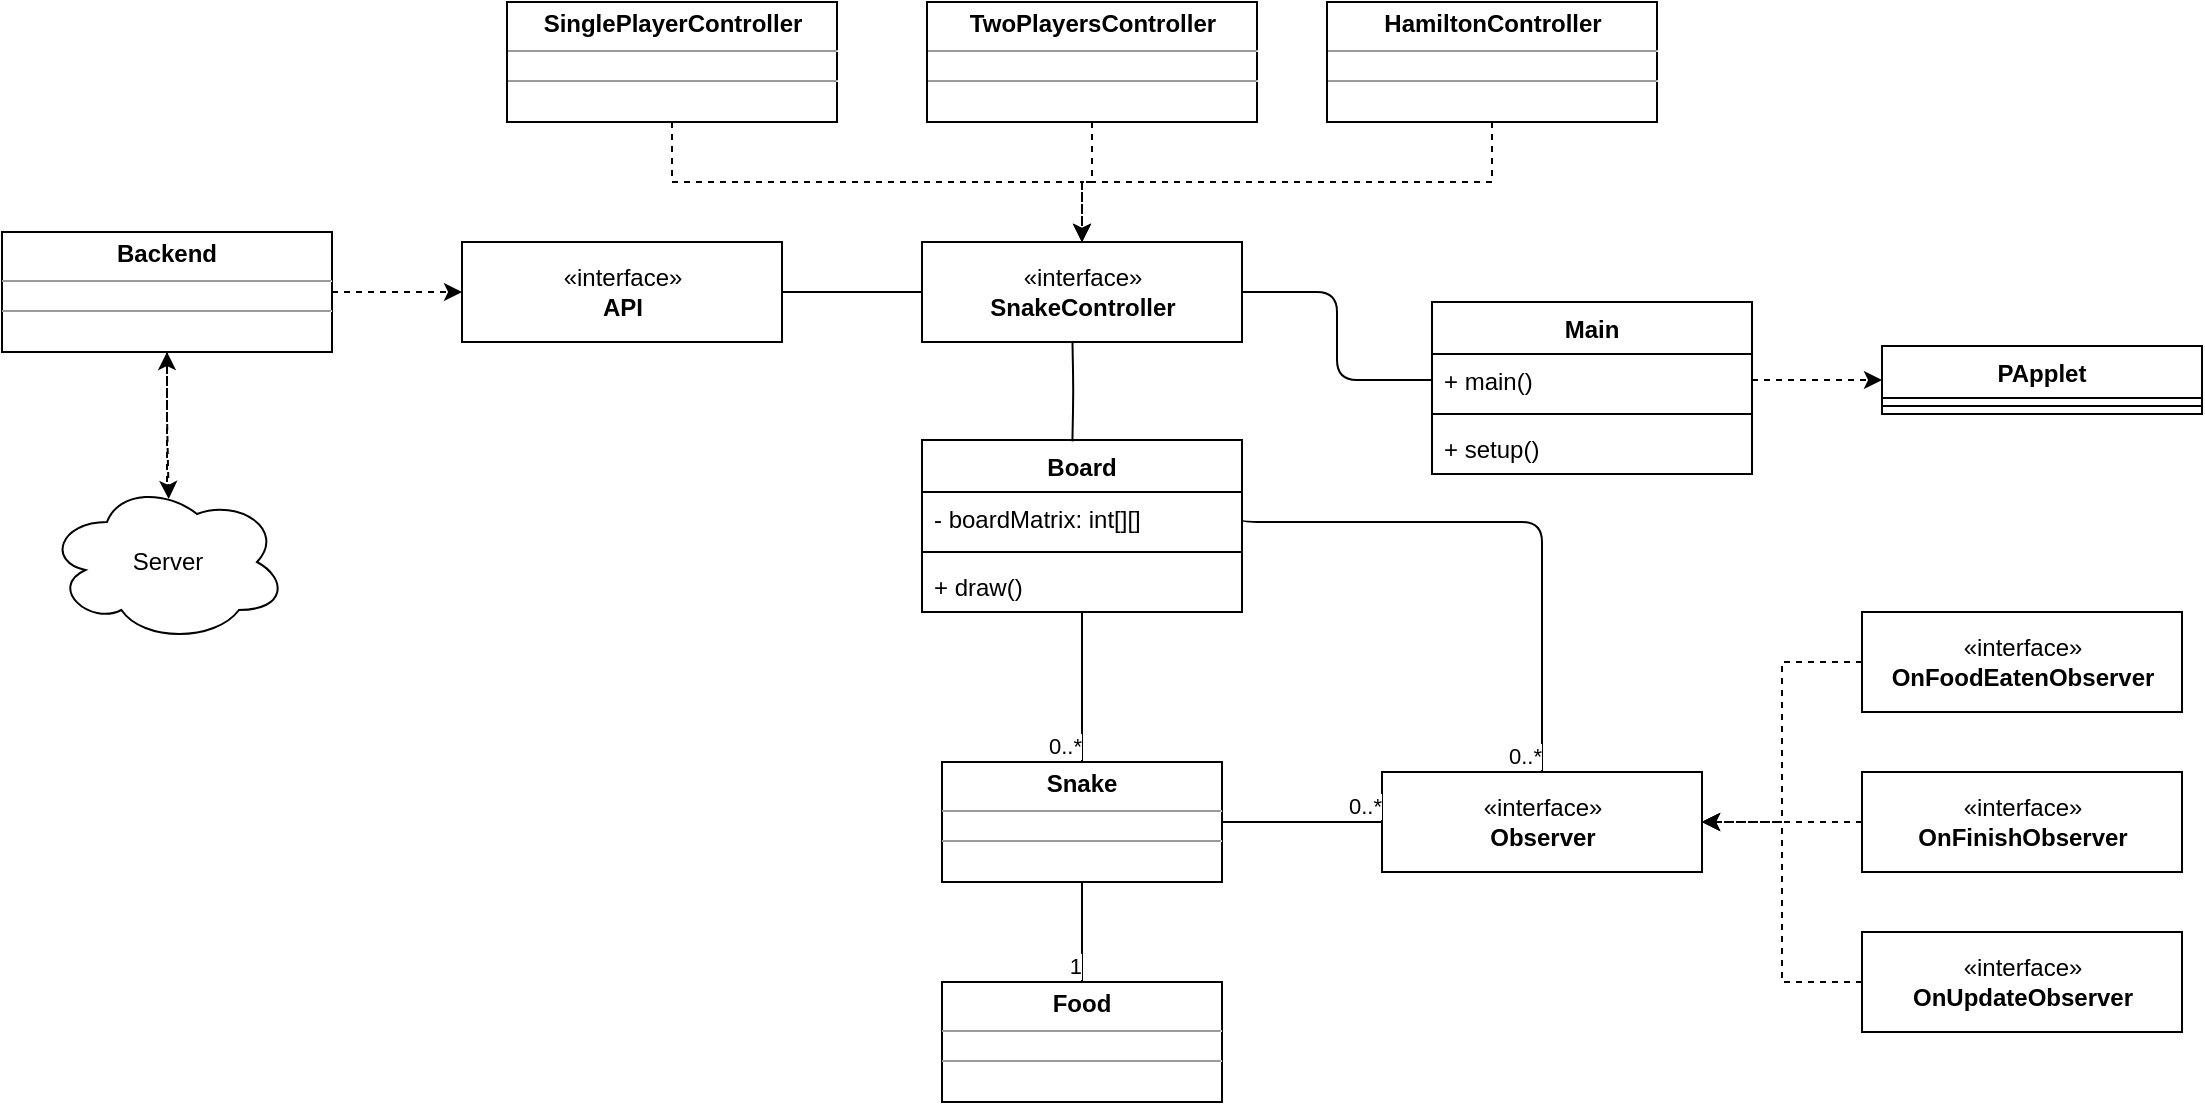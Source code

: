 <mxfile version="14.6.13" type="device"><diagram id="xkCskfEeUz_aOZ0Dr_ck" name="Page-1"><mxGraphModel dx="1768" dy="680" grid="1" gridSize="10" guides="1" tooltips="1" connect="1" arrows="1" fold="1" page="1" pageScale="1" pageWidth="850" pageHeight="1100" math="0" shadow="0"><root><mxCell id="0"/><mxCell id="1" parent="0"/><mxCell id="0JiLmBggKfg37jac6A56-3" value="&lt;p style=&quot;margin: 0px ; margin-top: 4px ; text-align: center&quot;&gt;&lt;b&gt;Snake&lt;/b&gt;&lt;/p&gt;&lt;hr size=&quot;1&quot;&gt;&lt;div style=&quot;height: 2px&quot;&gt;&lt;/div&gt;&lt;hr size=&quot;1&quot;&gt;&lt;div style=&quot;height: 2px&quot;&gt;&lt;/div&gt;" style="verticalAlign=top;align=left;overflow=fill;fontSize=12;fontFamily=Helvetica;html=1;" vertex="1" parent="1"><mxGeometry x="180" y="490" width="140" height="60" as="geometry"/></mxCell><mxCell id="0JiLmBggKfg37jac6A56-19" style="edgeStyle=orthogonalEdgeStyle;rounded=0;orthogonalLoop=1;jettySize=auto;html=1;entryX=1;entryY=0.5;entryDx=0;entryDy=0;dashed=1;" edge="1" parent="1" source="0JiLmBggKfg37jac6A56-5" target="0JiLmBggKfg37jac6A56-18"><mxGeometry relative="1" as="geometry"/></mxCell><mxCell id="0JiLmBggKfg37jac6A56-5" value="«interface»&lt;br&gt;&lt;b&gt;OnFoodEatenObserver&lt;/b&gt;" style="html=1;" vertex="1" parent="1"><mxGeometry x="640" y="415" width="160" height="50" as="geometry"/></mxCell><mxCell id="0JiLmBggKfg37jac6A56-9" value="" style="endArrow=none;html=1;edgeStyle=orthogonalEdgeStyle;entryX=0.5;entryY=0;entryDx=0;entryDy=0;exitX=0.5;exitY=1.009;exitDx=0;exitDy=0;exitPerimeter=0;" edge="1" parent="1" source="0JiLmBggKfg37jac6A56-26" target="0JiLmBggKfg37jac6A56-3"><mxGeometry relative="1" as="geometry"><mxPoint x="250" y="440" as="sourcePoint"/><mxPoint x="410" y="450" as="targetPoint"/></mxGeometry></mxCell><mxCell id="0JiLmBggKfg37jac6A56-11" value="0..*" style="edgeLabel;resizable=0;html=1;align=right;verticalAlign=bottom;" connectable="0" vertex="1" parent="0JiLmBggKfg37jac6A56-9"><mxGeometry x="1" relative="1" as="geometry"/></mxCell><mxCell id="0JiLmBggKfg37jac6A56-12" value="&lt;p style=&quot;margin: 0px ; margin-top: 4px ; text-align: center&quot;&gt;&lt;b&gt;Food&lt;/b&gt;&lt;/p&gt;&lt;hr size=&quot;1&quot;&gt;&lt;div style=&quot;height: 2px&quot;&gt;&lt;/div&gt;&lt;hr size=&quot;1&quot;&gt;&lt;div style=&quot;height: 2px&quot;&gt;&lt;/div&gt;" style="verticalAlign=top;align=left;overflow=fill;fontSize=12;fontFamily=Helvetica;html=1;" vertex="1" parent="1"><mxGeometry x="180" y="600" width="140" height="60" as="geometry"/></mxCell><mxCell id="0JiLmBggKfg37jac6A56-13" value="" style="endArrow=none;html=1;edgeStyle=orthogonalEdgeStyle;exitX=0.5;exitY=1;exitDx=0;exitDy=0;entryX=0.5;entryY=0;entryDx=0;entryDy=0;" edge="1" parent="1" source="0JiLmBggKfg37jac6A56-3" target="0JiLmBggKfg37jac6A56-12"><mxGeometry relative="1" as="geometry"><mxPoint x="260" y="430" as="sourcePoint"/><mxPoint x="260" y="510" as="targetPoint"/></mxGeometry></mxCell><mxCell id="0JiLmBggKfg37jac6A56-14" value="1" style="edgeLabel;resizable=0;html=1;align=right;verticalAlign=bottom;" connectable="0" vertex="1" parent="0JiLmBggKfg37jac6A56-13"><mxGeometry x="1" relative="1" as="geometry"/></mxCell><mxCell id="0JiLmBggKfg37jac6A56-20" style="edgeStyle=orthogonalEdgeStyle;rounded=0;orthogonalLoop=1;jettySize=auto;html=1;dashed=1;" edge="1" parent="1" source="0JiLmBggKfg37jac6A56-16" target="0JiLmBggKfg37jac6A56-18"><mxGeometry relative="1" as="geometry"/></mxCell><mxCell id="0JiLmBggKfg37jac6A56-16" value="«interface»&lt;br&gt;&lt;b&gt;OnFinishObserver&lt;/b&gt;" style="html=1;" vertex="1" parent="1"><mxGeometry x="640" y="495" width="160" height="50" as="geometry"/></mxCell><mxCell id="0JiLmBggKfg37jac6A56-21" style="edgeStyle=orthogonalEdgeStyle;rounded=0;orthogonalLoop=1;jettySize=auto;html=1;entryX=1;entryY=0.5;entryDx=0;entryDy=0;dashed=1;" edge="1" parent="1" source="0JiLmBggKfg37jac6A56-17" target="0JiLmBggKfg37jac6A56-18"><mxGeometry relative="1" as="geometry"/></mxCell><mxCell id="0JiLmBggKfg37jac6A56-17" value="«interface»&lt;br&gt;&lt;b&gt;OnUpdateObserver&lt;/b&gt;" style="html=1;" vertex="1" parent="1"><mxGeometry x="640" y="575" width="160" height="50" as="geometry"/></mxCell><mxCell id="0JiLmBggKfg37jac6A56-18" value="«interface»&lt;br&gt;&lt;b&gt;Observer&lt;/b&gt;" style="html=1;" vertex="1" parent="1"><mxGeometry x="400" y="495" width="160" height="50" as="geometry"/></mxCell><mxCell id="0JiLmBggKfg37jac6A56-22" value="" style="endArrow=none;html=1;edgeStyle=orthogonalEdgeStyle;exitX=1;exitY=0.5;exitDx=0;exitDy=0;entryX=0;entryY=0.5;entryDx=0;entryDy=0;" edge="1" parent="1" source="0JiLmBggKfg37jac6A56-3" target="0JiLmBggKfg37jac6A56-18"><mxGeometry relative="1" as="geometry"><mxPoint x="260" y="430" as="sourcePoint"/><mxPoint x="260" y="500" as="targetPoint"/><Array as="points"><mxPoint x="400" y="520"/></Array></mxGeometry></mxCell><mxCell id="0JiLmBggKfg37jac6A56-23" value="0..*" style="edgeLabel;resizable=0;html=1;align=right;verticalAlign=bottom;" connectable="0" vertex="1" parent="0JiLmBggKfg37jac6A56-22"><mxGeometry x="1" relative="1" as="geometry"/></mxCell><mxCell id="0JiLmBggKfg37jac6A56-25" value="Board" style="swimlane;fontStyle=1;align=center;verticalAlign=top;childLayout=stackLayout;horizontal=1;startSize=26;horizontalStack=0;resizeParent=1;resizeParentMax=0;resizeLast=0;collapsible=1;marginBottom=0;" vertex="1" parent="1"><mxGeometry x="170" y="329" width="160" height="86" as="geometry"/></mxCell><mxCell id="0JiLmBggKfg37jac6A56-28" value="- boardMatrix: int[][]" style="text;strokeColor=none;fillColor=none;align=left;verticalAlign=top;spacingLeft=4;spacingRight=4;overflow=hidden;rotatable=0;points=[[0,0.5],[1,0.5]];portConstraint=eastwest;" vertex="1" parent="0JiLmBggKfg37jac6A56-25"><mxGeometry y="26" width="160" height="26" as="geometry"/></mxCell><mxCell id="0JiLmBggKfg37jac6A56-27" value="" style="line;strokeWidth=1;fillColor=none;align=left;verticalAlign=middle;spacingTop=-1;spacingLeft=3;spacingRight=3;rotatable=0;labelPosition=right;points=[];portConstraint=eastwest;" vertex="1" parent="0JiLmBggKfg37jac6A56-25"><mxGeometry y="52" width="160" height="8" as="geometry"/></mxCell><mxCell id="0JiLmBggKfg37jac6A56-26" value="+ draw()" style="text;strokeColor=none;fillColor=none;align=left;verticalAlign=top;spacingLeft=4;spacingRight=4;overflow=hidden;rotatable=0;points=[[0,0.5],[1,0.5]];portConstraint=eastwest;" vertex="1" parent="0JiLmBggKfg37jac6A56-25"><mxGeometry y="60" width="160" height="26" as="geometry"/></mxCell><mxCell id="0JiLmBggKfg37jac6A56-29" value="" style="endArrow=none;html=1;edgeStyle=orthogonalEdgeStyle;exitX=0.466;exitY=1.001;exitDx=0;exitDy=0;exitPerimeter=0;entryX=0.47;entryY=0.008;entryDx=0;entryDy=0;entryPerimeter=0;" edge="1" parent="1" target="0JiLmBggKfg37jac6A56-25"><mxGeometry relative="1" as="geometry"><mxPoint x="245.24" y="280.06" as="sourcePoint"/><mxPoint x="245" y="320" as="targetPoint"/></mxGeometry></mxCell><mxCell id="0JiLmBggKfg37jac6A56-31" value="«interface»&lt;br&gt;&lt;b&gt;SnakeController&lt;/b&gt;" style="html=1;" vertex="1" parent="1"><mxGeometry x="170" y="230" width="160" height="50" as="geometry"/></mxCell><mxCell id="0JiLmBggKfg37jac6A56-40" style="edgeStyle=orthogonalEdgeStyle;rounded=0;orthogonalLoop=1;jettySize=auto;html=1;entryX=0.5;entryY=0;entryDx=0;entryDy=0;dashed=1;" edge="1" parent="1" source="0JiLmBggKfg37jac6A56-35" target="0JiLmBggKfg37jac6A56-31"><mxGeometry relative="1" as="geometry"><Array as="points"><mxPoint x="45" y="200"/><mxPoint x="250" y="200"/></Array></mxGeometry></mxCell><mxCell id="0JiLmBggKfg37jac6A56-35" value="&lt;p style=&quot;margin: 0px ; margin-top: 4px ; text-align: center&quot;&gt;&lt;b&gt;SinglePlayerController&lt;/b&gt;&lt;/p&gt;&lt;hr size=&quot;1&quot;&gt;&lt;div style=&quot;height: 2px&quot;&gt;&lt;/div&gt;&lt;hr size=&quot;1&quot;&gt;&lt;div style=&quot;height: 2px&quot;&gt;&lt;/div&gt;" style="verticalAlign=top;align=left;overflow=fill;fontSize=12;fontFamily=Helvetica;html=1;" vertex="1" parent="1"><mxGeometry x="-37.5" y="110" width="165" height="60" as="geometry"/></mxCell><mxCell id="0JiLmBggKfg37jac6A56-41" style="edgeStyle=orthogonalEdgeStyle;rounded=0;orthogonalLoop=1;jettySize=auto;html=1;entryX=0.5;entryY=0;entryDx=0;entryDy=0;dashed=1;" edge="1" parent="1" source="0JiLmBggKfg37jac6A56-38" target="0JiLmBggKfg37jac6A56-31"><mxGeometry relative="1" as="geometry"/></mxCell><mxCell id="0JiLmBggKfg37jac6A56-38" value="&lt;p style=&quot;margin: 0px ; margin-top: 4px ; text-align: center&quot;&gt;&lt;b&gt;TwoPlayersController&lt;/b&gt;&lt;/p&gt;&lt;hr size=&quot;1&quot;&gt;&lt;div style=&quot;height: 2px&quot;&gt;&lt;/div&gt;&lt;hr size=&quot;1&quot;&gt;&lt;div style=&quot;height: 2px&quot;&gt;&lt;/div&gt;" style="verticalAlign=top;align=left;overflow=fill;fontSize=12;fontFamily=Helvetica;html=1;" vertex="1" parent="1"><mxGeometry x="172.5" y="110" width="165" height="60" as="geometry"/></mxCell><mxCell id="0JiLmBggKfg37jac6A56-42" style="edgeStyle=orthogonalEdgeStyle;rounded=0;orthogonalLoop=1;jettySize=auto;html=1;entryX=0.5;entryY=0;entryDx=0;entryDy=0;dashed=1;" edge="1" parent="1" source="0JiLmBggKfg37jac6A56-39" target="0JiLmBggKfg37jac6A56-31"><mxGeometry relative="1" as="geometry"><Array as="points"><mxPoint x="455" y="200"/><mxPoint x="250" y="200"/></Array></mxGeometry></mxCell><mxCell id="0JiLmBggKfg37jac6A56-39" value="&lt;p style=&quot;margin: 0px ; margin-top: 4px ; text-align: center&quot;&gt;&lt;b&gt;HamiltonController&lt;/b&gt;&lt;/p&gt;&lt;hr size=&quot;1&quot;&gt;&lt;div style=&quot;height: 2px&quot;&gt;&lt;/div&gt;&lt;hr size=&quot;1&quot;&gt;&lt;div style=&quot;height: 2px&quot;&gt;&lt;/div&gt;" style="verticalAlign=top;align=left;overflow=fill;fontSize=12;fontFamily=Helvetica;html=1;" vertex="1" parent="1"><mxGeometry x="372.5" y="110" width="165" height="60" as="geometry"/></mxCell><mxCell id="0JiLmBggKfg37jac6A56-43" value="Main" style="swimlane;fontStyle=1;align=center;verticalAlign=top;childLayout=stackLayout;horizontal=1;startSize=26;horizontalStack=0;resizeParent=1;resizeParentMax=0;resizeLast=0;collapsible=1;marginBottom=0;" vertex="1" parent="1"><mxGeometry x="425" y="260" width="160" height="86" as="geometry"/></mxCell><mxCell id="0JiLmBggKfg37jac6A56-44" value="+ main()" style="text;strokeColor=none;fillColor=none;align=left;verticalAlign=top;spacingLeft=4;spacingRight=4;overflow=hidden;rotatable=0;points=[[0,0.5],[1,0.5]];portConstraint=eastwest;" vertex="1" parent="0JiLmBggKfg37jac6A56-43"><mxGeometry y="26" width="160" height="26" as="geometry"/></mxCell><mxCell id="0JiLmBggKfg37jac6A56-45" value="" style="line;strokeWidth=1;fillColor=none;align=left;verticalAlign=middle;spacingTop=-1;spacingLeft=3;spacingRight=3;rotatable=0;labelPosition=right;points=[];portConstraint=eastwest;" vertex="1" parent="0JiLmBggKfg37jac6A56-43"><mxGeometry y="52" width="160" height="8" as="geometry"/></mxCell><mxCell id="0JiLmBggKfg37jac6A56-46" value="+ setup()" style="text;strokeColor=none;fillColor=none;align=left;verticalAlign=top;spacingLeft=4;spacingRight=4;overflow=hidden;rotatable=0;points=[[0,0.5],[1,0.5]];portConstraint=eastwest;" vertex="1" parent="0JiLmBggKfg37jac6A56-43"><mxGeometry y="60" width="160" height="26" as="geometry"/></mxCell><mxCell id="0JiLmBggKfg37jac6A56-47" value="PApplet" style="swimlane;fontStyle=1;align=center;verticalAlign=top;childLayout=stackLayout;horizontal=1;startSize=26;horizontalStack=0;resizeParent=1;resizeParentMax=0;resizeLast=0;collapsible=1;marginBottom=0;" vertex="1" parent="1"><mxGeometry x="650" y="282" width="160" height="34" as="geometry"/></mxCell><mxCell id="0JiLmBggKfg37jac6A56-49" value="" style="line;strokeWidth=1;fillColor=none;align=left;verticalAlign=middle;spacingTop=-1;spacingLeft=3;spacingRight=3;rotatable=0;labelPosition=right;points=[];portConstraint=eastwest;" vertex="1" parent="0JiLmBggKfg37jac6A56-47"><mxGeometry y="26" width="160" height="8" as="geometry"/></mxCell><mxCell id="0JiLmBggKfg37jac6A56-51" style="edgeStyle=orthogonalEdgeStyle;rounded=0;orthogonalLoop=1;jettySize=auto;html=1;entryX=0;entryY=0.5;entryDx=0;entryDy=0;dashed=1;" edge="1" parent="1" source="0JiLmBggKfg37jac6A56-44" target="0JiLmBggKfg37jac6A56-47"><mxGeometry relative="1" as="geometry"/></mxCell><mxCell id="0JiLmBggKfg37jac6A56-52" value="" style="endArrow=none;html=1;edgeStyle=orthogonalEdgeStyle;entryX=1;entryY=0.5;entryDx=0;entryDy=0;exitX=0;exitY=0.5;exitDx=0;exitDy=0;" edge="1" parent="1" source="0JiLmBggKfg37jac6A56-44" target="0JiLmBggKfg37jac6A56-31"><mxGeometry relative="1" as="geometry"><mxPoint x="260" y="425.234" as="sourcePoint"/><mxPoint x="260" y="500" as="targetPoint"/></mxGeometry></mxCell><mxCell id="0JiLmBggKfg37jac6A56-55" value="" style="endArrow=none;html=1;edgeStyle=orthogonalEdgeStyle;exitX=1;exitY=0.5;exitDx=0;exitDy=0;entryX=0.5;entryY=0;entryDx=0;entryDy=0;" edge="1" parent="1" source="0JiLmBggKfg37jac6A56-28" target="0JiLmBggKfg37jac6A56-18"><mxGeometry relative="1" as="geometry"><mxPoint x="400" y="415" as="sourcePoint"/><mxPoint x="480" y="415" as="targetPoint"/><Array as="points"><mxPoint x="330" y="370"/><mxPoint x="480" y="370"/></Array></mxGeometry></mxCell><mxCell id="0JiLmBggKfg37jac6A56-56" value="0..*" style="edgeLabel;resizable=0;html=1;align=right;verticalAlign=bottom;" connectable="0" vertex="1" parent="0JiLmBggKfg37jac6A56-55"><mxGeometry x="1" relative="1" as="geometry"/></mxCell><mxCell id="0JiLmBggKfg37jac6A56-57" value="«interface»&lt;br&gt;&lt;b&gt;API&lt;/b&gt;" style="html=1;" vertex="1" parent="1"><mxGeometry x="-60" y="230" width="160" height="50" as="geometry"/></mxCell><mxCell id="0JiLmBggKfg37jac6A56-58" value="" style="endArrow=none;html=1;edgeStyle=orthogonalEdgeStyle;exitX=1;exitY=0.5;exitDx=0;exitDy=0;" edge="1" parent="1" source="0JiLmBggKfg37jac6A56-57"><mxGeometry relative="1" as="geometry"><mxPoint x="255.24" y="290.06" as="sourcePoint"/><mxPoint x="170" y="255" as="targetPoint"/></mxGeometry></mxCell><mxCell id="0JiLmBggKfg37jac6A56-60" style="edgeStyle=orthogonalEdgeStyle;rounded=0;orthogonalLoop=1;jettySize=auto;html=1;entryX=0;entryY=0.5;entryDx=0;entryDy=0;dashed=1;" edge="1" parent="1" source="0JiLmBggKfg37jac6A56-59" target="0JiLmBggKfg37jac6A56-57"><mxGeometry relative="1" as="geometry"/></mxCell><mxCell id="0JiLmBggKfg37jac6A56-62" style="edgeStyle=orthogonalEdgeStyle;rounded=0;orthogonalLoop=1;jettySize=auto;html=1;entryX=0.507;entryY=0.106;entryDx=0;entryDy=0;entryPerimeter=0;dashed=1;" edge="1" parent="1" source="0JiLmBggKfg37jac6A56-59" target="0JiLmBggKfg37jac6A56-61"><mxGeometry relative="1" as="geometry"/></mxCell><mxCell id="0JiLmBggKfg37jac6A56-59" value="&lt;p style=&quot;margin: 0px ; margin-top: 4px ; text-align: center&quot;&gt;&lt;b&gt;Backend&lt;/b&gt;&lt;/p&gt;&lt;hr size=&quot;1&quot;&gt;&lt;div style=&quot;height: 2px&quot;&gt;&lt;/div&gt;&lt;hr size=&quot;1&quot;&gt;&lt;div style=&quot;height: 2px&quot;&gt;&lt;/div&gt;" style="verticalAlign=top;align=left;overflow=fill;fontSize=12;fontFamily=Helvetica;html=1;" vertex="1" parent="1"><mxGeometry x="-290" y="225" width="165" height="60" as="geometry"/></mxCell><mxCell id="0JiLmBggKfg37jac6A56-63" style="edgeStyle=orthogonalEdgeStyle;rounded=0;orthogonalLoop=1;jettySize=auto;html=1;entryX=0.5;entryY=1;entryDx=0;entryDy=0;dashed=1;" edge="1" parent="1" source="0JiLmBggKfg37jac6A56-61" target="0JiLmBggKfg37jac6A56-59"><mxGeometry relative="1" as="geometry"/></mxCell><mxCell id="0JiLmBggKfg37jac6A56-61" value="Server" style="ellipse;shape=cloud;whiteSpace=wrap;html=1;" vertex="1" parent="1"><mxGeometry x="-267.5" y="350" width="120" height="80" as="geometry"/></mxCell></root></mxGraphModel></diagram></mxfile>
